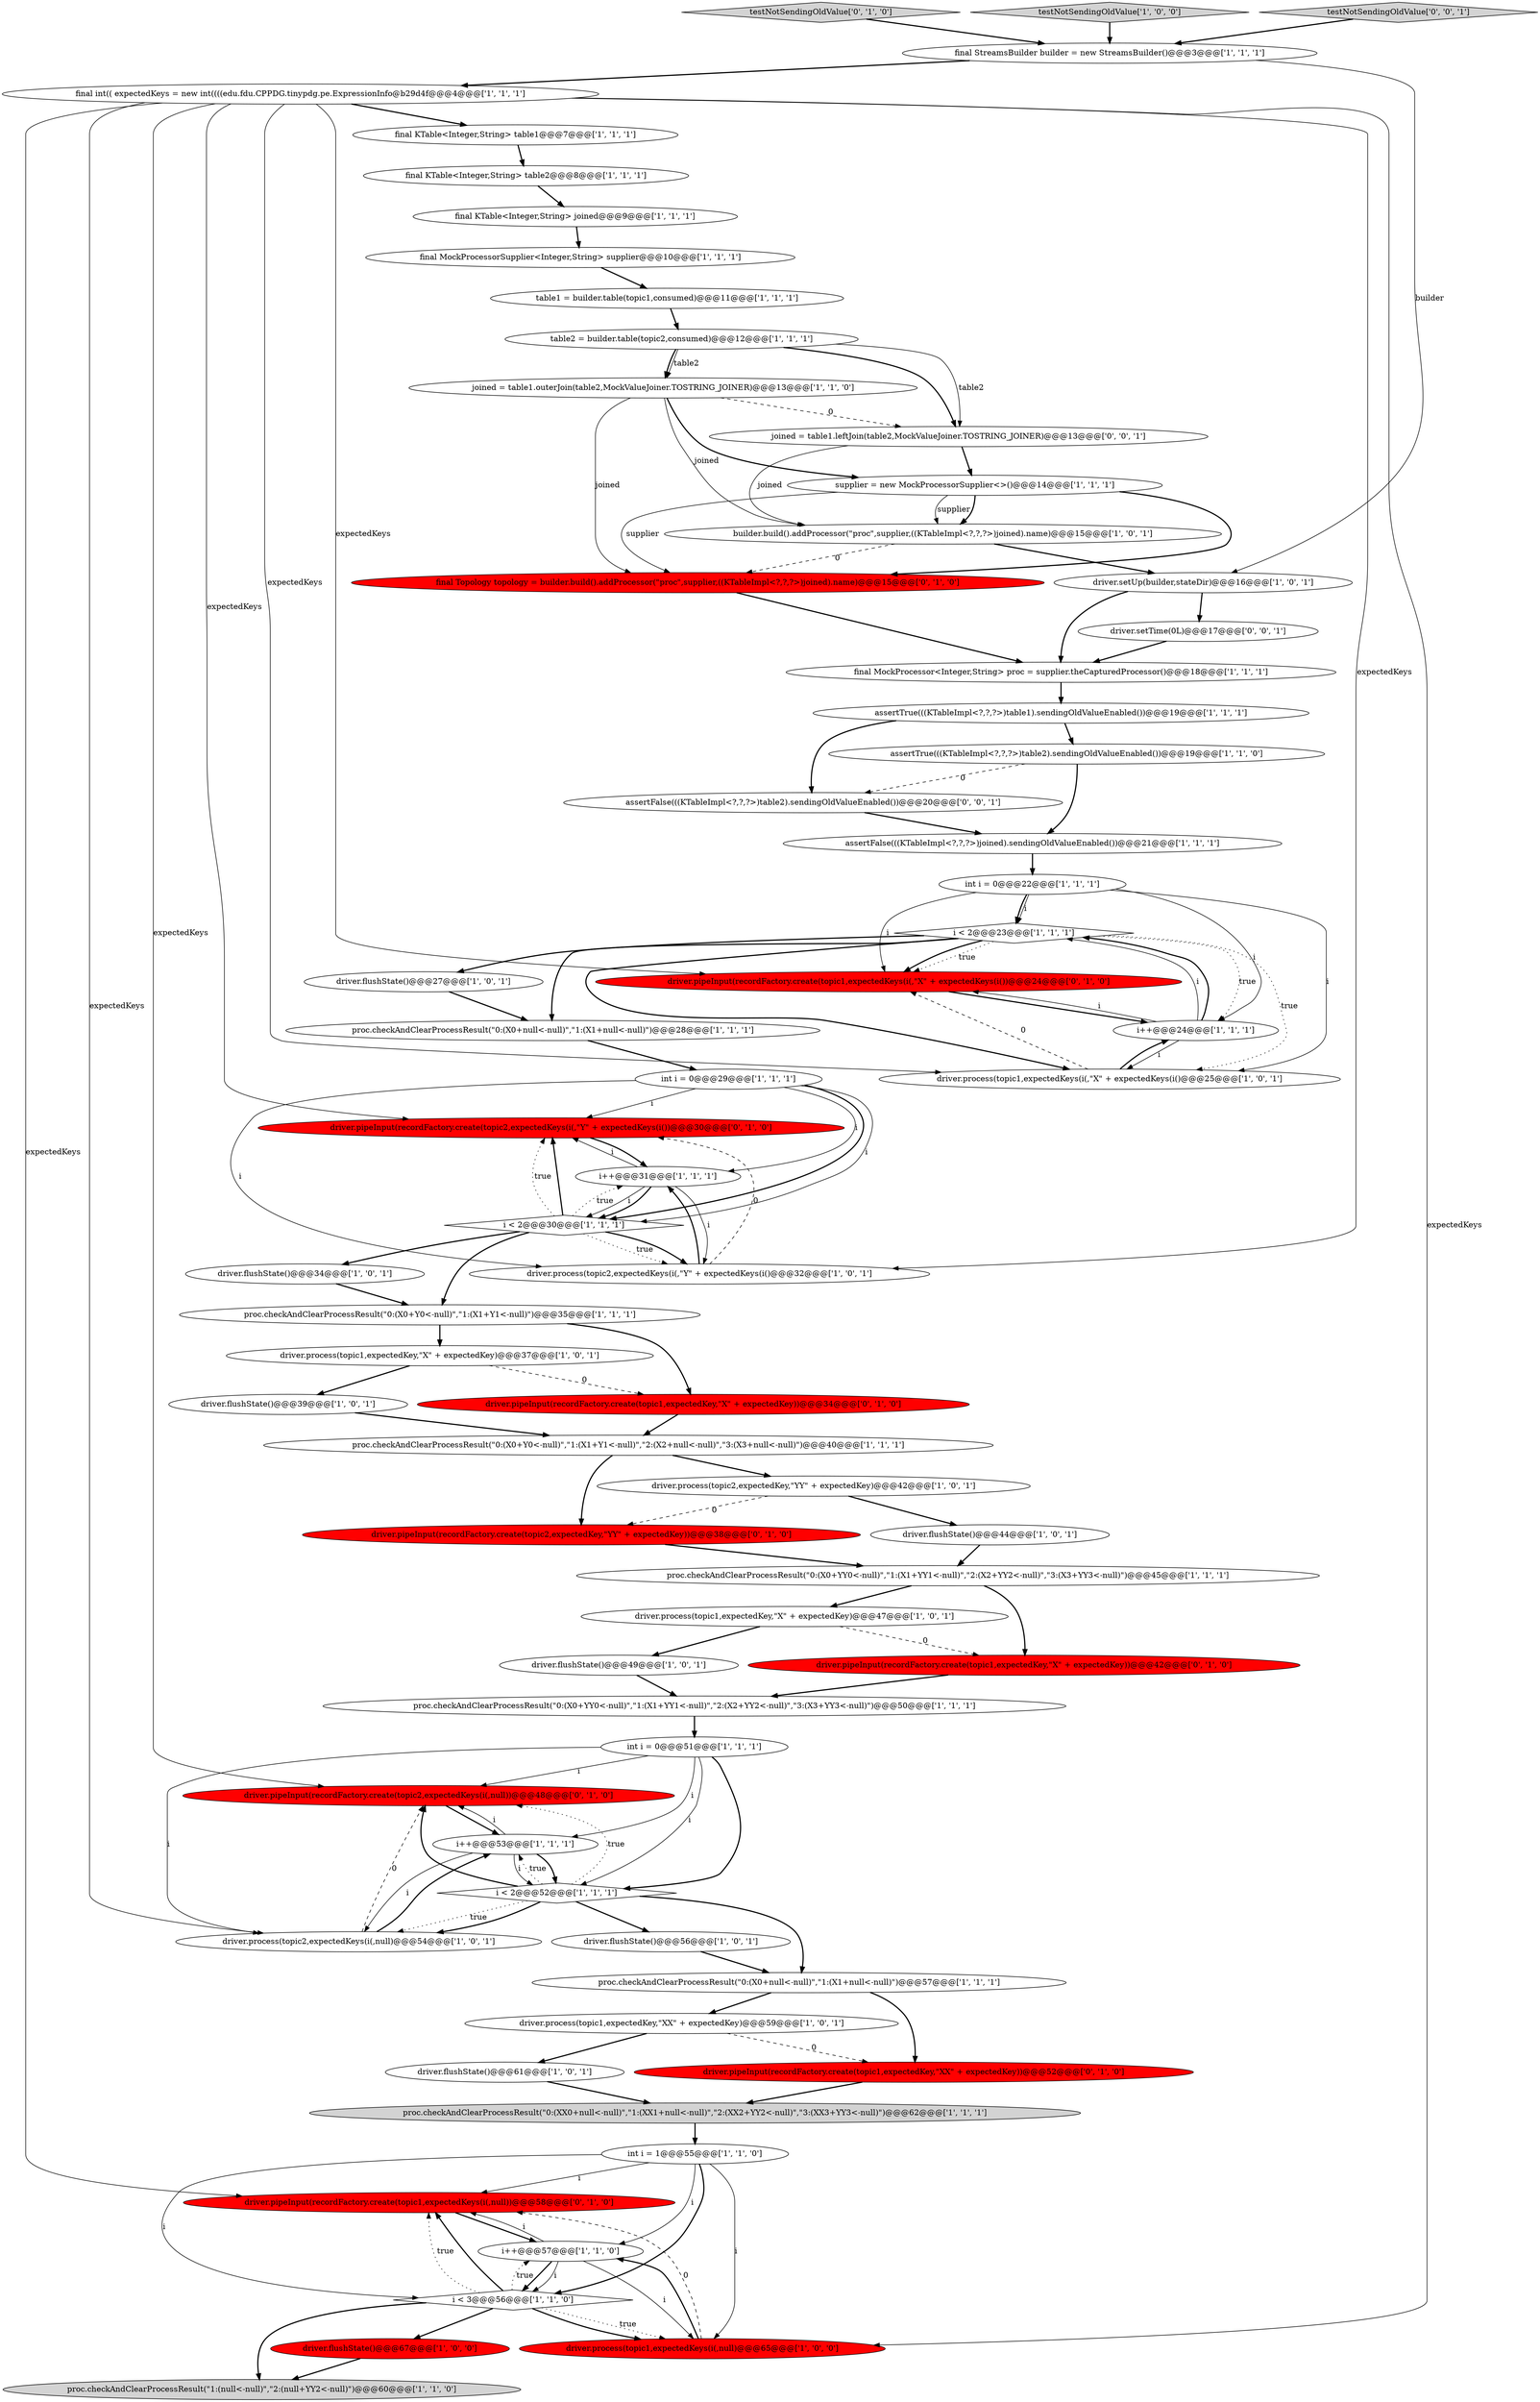 digraph {
37 [style = filled, label = "final MockProcessor<Integer,String> proc = supplier.theCapturedProcessor()@@@18@@@['1', '1', '1']", fillcolor = white, shape = ellipse image = "AAA0AAABBB1BBB"];
17 [style = filled, label = "driver.flushState()@@@56@@@['1', '0', '1']", fillcolor = white, shape = ellipse image = "AAA0AAABBB1BBB"];
36 [style = filled, label = "driver.process(topic2,expectedKey,\"YY\" + expectedKey)@@@42@@@['1', '0', '1']", fillcolor = white, shape = ellipse image = "AAA0AAABBB1BBB"];
47 [style = filled, label = "proc.checkAndClearProcessResult(\"0:(X0+Y0<-null)\",\"1:(X1+Y1<-null)\",\"2:(X2+null<-null)\",\"3:(X3+null<-null)\")@@@40@@@['1', '1', '1']", fillcolor = white, shape = ellipse image = "AAA0AAABBB1BBB"];
54 [style = filled, label = "driver.pipeInput(recordFactory.create(topic2,expectedKeys(i(,\"Y\" + expectedKeys(i())@@@30@@@['0', '1', '0']", fillcolor = red, shape = ellipse image = "AAA1AAABBB2BBB"];
55 [style = filled, label = "driver.pipeInput(recordFactory.create(topic1,expectedKeys(i(,null))@@@58@@@['0', '1', '0']", fillcolor = red, shape = ellipse image = "AAA1AAABBB2BBB"];
57 [style = filled, label = "driver.pipeInput(recordFactory.create(topic2,expectedKeys(i(,null))@@@48@@@['0', '1', '0']", fillcolor = red, shape = ellipse image = "AAA1AAABBB2BBB"];
22 [style = filled, label = "final int(( expectedKeys = new int((((edu.fdu.CPPDG.tinypdg.pe.ExpressionInfo@b29d4f@@@4@@@['1', '1', '1']", fillcolor = white, shape = ellipse image = "AAA0AAABBB1BBB"];
4 [style = filled, label = "driver.flushState()@@@49@@@['1', '0', '1']", fillcolor = white, shape = ellipse image = "AAA0AAABBB1BBB"];
19 [style = filled, label = "table1 = builder.table(topic1,consumed)@@@11@@@['1', '1', '1']", fillcolor = white, shape = ellipse image = "AAA0AAABBB1BBB"];
62 [style = filled, label = "driver.pipeInput(recordFactory.create(topic1,expectedKey,\"X\" + expectedKey))@@@34@@@['0', '1', '0']", fillcolor = red, shape = ellipse image = "AAA1AAABBB2BBB"];
24 [style = filled, label = "assertFalse(((KTableImpl<?,?,?>)joined).sendingOldValueEnabled())@@@21@@@['1', '1', '1']", fillcolor = white, shape = ellipse image = "AAA0AAABBB1BBB"];
8 [style = filled, label = "i < 2@@@30@@@['1', '1', '1']", fillcolor = white, shape = diamond image = "AAA0AAABBB1BBB"];
66 [style = filled, label = "driver.setTime(0L)@@@17@@@['0', '0', '1']", fillcolor = white, shape = ellipse image = "AAA0AAABBB3BBB"];
18 [style = filled, label = "proc.checkAndClearProcessResult(\"0:(X0+null<-null)\",\"1:(X1+null<-null)\")@@@28@@@['1', '1', '1']", fillcolor = white, shape = ellipse image = "AAA0AAABBB1BBB"];
20 [style = filled, label = "final MockProcessorSupplier<Integer,String> supplier@@@10@@@['1', '1', '1']", fillcolor = white, shape = ellipse image = "AAA0AAABBB1BBB"];
58 [style = filled, label = "driver.pipeInput(recordFactory.create(topic1,expectedKey,\"X\" + expectedKey))@@@42@@@['0', '1', '0']", fillcolor = red, shape = ellipse image = "AAA1AAABBB2BBB"];
2 [style = filled, label = "assertTrue(((KTableImpl<?,?,?>)table1).sendingOldValueEnabled())@@@19@@@['1', '1', '1']", fillcolor = white, shape = ellipse image = "AAA0AAABBB1BBB"];
32 [style = filled, label = "i < 3@@@56@@@['1', '1', '0']", fillcolor = white, shape = diamond image = "AAA0AAABBB1BBB"];
46 [style = filled, label = "proc.checkAndClearProcessResult(\"0:(X0+null<-null)\",\"1:(X1+null<-null)\")@@@57@@@['1', '1', '1']", fillcolor = white, shape = ellipse image = "AAA0AAABBB1BBB"];
29 [style = filled, label = "joined = table1.outerJoin(table2,MockValueJoiner.TOSTRING_JOINER)@@@13@@@['1', '1', '0']", fillcolor = white, shape = ellipse image = "AAA0AAABBB1BBB"];
9 [style = filled, label = "final KTable<Integer,String> table2@@@8@@@['1', '1', '1']", fillcolor = white, shape = ellipse image = "AAA0AAABBB1BBB"];
6 [style = filled, label = "i < 2@@@23@@@['1', '1', '1']", fillcolor = white, shape = diamond image = "AAA0AAABBB1BBB"];
35 [style = filled, label = "proc.checkAndClearProcessResult(\"0:(X0+YY0<-null)\",\"1:(X1+YY1<-null)\",\"2:(X2+YY2<-null)\",\"3:(X3+YY3<-null)\")@@@45@@@['1', '1', '1']", fillcolor = white, shape = ellipse image = "AAA0AAABBB1BBB"];
40 [style = filled, label = "driver.flushState()@@@39@@@['1', '0', '1']", fillcolor = white, shape = ellipse image = "AAA0AAABBB1BBB"];
27 [style = filled, label = "i < 2@@@52@@@['1', '1', '1']", fillcolor = white, shape = diamond image = "AAA0AAABBB1BBB"];
3 [style = filled, label = "driver.process(topic1,expectedKey,\"X\" + expectedKey)@@@47@@@['1', '0', '1']", fillcolor = white, shape = ellipse image = "AAA0AAABBB1BBB"];
60 [style = filled, label = "driver.pipeInput(recordFactory.create(topic2,expectedKey,\"YY\" + expectedKey))@@@38@@@['0', '1', '0']", fillcolor = red, shape = ellipse image = "AAA1AAABBB2BBB"];
0 [style = filled, label = "i++@@@53@@@['1', '1', '1']", fillcolor = white, shape = ellipse image = "AAA0AAABBB1BBB"];
61 [style = filled, label = "driver.pipeInput(recordFactory.create(topic1,expectedKeys(i(,\"X\" + expectedKeys(i())@@@24@@@['0', '1', '0']", fillcolor = red, shape = ellipse image = "AAA1AAABBB2BBB"];
30 [style = filled, label = "assertTrue(((KTableImpl<?,?,?>)table2).sendingOldValueEnabled())@@@19@@@['1', '1', '0']", fillcolor = white, shape = ellipse image = "AAA0AAABBB1BBB"];
65 [style = filled, label = "joined = table1.leftJoin(table2,MockValueJoiner.TOSTRING_JOINER)@@@13@@@['0', '0', '1']", fillcolor = white, shape = ellipse image = "AAA0AAABBB3BBB"];
33 [style = filled, label = "int i = 0@@@29@@@['1', '1', '1']", fillcolor = white, shape = ellipse image = "AAA0AAABBB1BBB"];
64 [style = filled, label = "assertFalse(((KTableImpl<?,?,?>)table2).sendingOldValueEnabled())@@@20@@@['0', '0', '1']", fillcolor = white, shape = ellipse image = "AAA0AAABBB3BBB"];
16 [style = filled, label = "driver.flushState()@@@34@@@['1', '0', '1']", fillcolor = white, shape = ellipse image = "AAA0AAABBB1BBB"];
56 [style = filled, label = "testNotSendingOldValue['0', '1', '0']", fillcolor = lightgray, shape = diamond image = "AAA0AAABBB2BBB"];
52 [style = filled, label = "builder.build().addProcessor(\"proc\",supplier,((KTableImpl<?,?,?>)joined).name)@@@15@@@['1', '0', '1']", fillcolor = white, shape = ellipse image = "AAA0AAABBB1BBB"];
7 [style = filled, label = "proc.checkAndClearProcessResult(\"0:(X0+YY0<-null)\",\"1:(X1+YY1<-null)\",\"2:(X2+YY2<-null)\",\"3:(X3+YY3<-null)\")@@@50@@@['1', '1', '1']", fillcolor = white, shape = ellipse image = "AAA0AAABBB1BBB"];
39 [style = filled, label = "driver.setUp(builder,stateDir)@@@16@@@['1', '0', '1']", fillcolor = white, shape = ellipse image = "AAA0AAABBB1BBB"];
42 [style = filled, label = "driver.flushState()@@@61@@@['1', '0', '1']", fillcolor = white, shape = ellipse image = "AAA0AAABBB1BBB"];
43 [style = filled, label = "i++@@@24@@@['1', '1', '1']", fillcolor = white, shape = ellipse image = "AAA0AAABBB1BBB"];
49 [style = filled, label = "final KTable<Integer,String> joined@@@9@@@['1', '1', '1']", fillcolor = white, shape = ellipse image = "AAA0AAABBB1BBB"];
51 [style = filled, label = "final KTable<Integer,String> table1@@@7@@@['1', '1', '1']", fillcolor = white, shape = ellipse image = "AAA0AAABBB1BBB"];
14 [style = filled, label = "driver.process(topic1,expectedKey,\"X\" + expectedKey)@@@37@@@['1', '0', '1']", fillcolor = white, shape = ellipse image = "AAA0AAABBB1BBB"];
34 [style = filled, label = "int i = 1@@@55@@@['1', '1', '0']", fillcolor = white, shape = ellipse image = "AAA0AAABBB1BBB"];
31 [style = filled, label = "driver.process(topic2,expectedKeys(i(,\"Y\" + expectedKeys(i()@@@32@@@['1', '0', '1']", fillcolor = white, shape = ellipse image = "AAA0AAABBB1BBB"];
12 [style = filled, label = "i++@@@57@@@['1', '1', '0']", fillcolor = white, shape = ellipse image = "AAA0AAABBB1BBB"];
44 [style = filled, label = "driver.flushState()@@@67@@@['1', '0', '0']", fillcolor = red, shape = ellipse image = "AAA1AAABBB1BBB"];
48 [style = filled, label = "driver.flushState()@@@27@@@['1', '0', '1']", fillcolor = white, shape = ellipse image = "AAA0AAABBB1BBB"];
1 [style = filled, label = "driver.process(topic2,expectedKeys(i(,null)@@@54@@@['1', '0', '1']", fillcolor = white, shape = ellipse image = "AAA0AAABBB1BBB"];
45 [style = filled, label = "proc.checkAndClearProcessResult(\"0:(X0+Y0<-null)\",\"1:(X1+Y1<-null)\")@@@35@@@['1', '1', '1']", fillcolor = white, shape = ellipse image = "AAA0AAABBB1BBB"];
26 [style = filled, label = "i++@@@31@@@['1', '1', '1']", fillcolor = white, shape = ellipse image = "AAA0AAABBB1BBB"];
38 [style = filled, label = "proc.checkAndClearProcessResult(\"0:(XX0+null<-null)\",\"1:(XX1+null<-null)\",\"2:(XX2+YY2<-null)\",\"3:(XX3+YY3<-null)\")@@@62@@@['1', '1', '1']", fillcolor = lightgray, shape = ellipse image = "AAA0AAABBB1BBB"];
5 [style = filled, label = "proc.checkAndClearProcessResult(\"1:(null<-null)\",\"2:(null+YY2<-null)\")@@@60@@@['1', '1', '0']", fillcolor = lightgray, shape = ellipse image = "AAA0AAABBB1BBB"];
21 [style = filled, label = "driver.process(topic1,expectedKeys(i(,null)@@@65@@@['1', '0', '0']", fillcolor = red, shape = ellipse image = "AAA1AAABBB1BBB"];
28 [style = filled, label = "driver.process(topic1,expectedKey,\"XX\" + expectedKey)@@@59@@@['1', '0', '1']", fillcolor = white, shape = ellipse image = "AAA0AAABBB1BBB"];
15 [style = filled, label = "table2 = builder.table(topic2,consumed)@@@12@@@['1', '1', '1']", fillcolor = white, shape = ellipse image = "AAA0AAABBB1BBB"];
59 [style = filled, label = "final Topology topology = builder.build().addProcessor(\"proc\",supplier,((KTableImpl<?,?,?>)joined).name)@@@15@@@['0', '1', '0']", fillcolor = red, shape = ellipse image = "AAA1AAABBB2BBB"];
25 [style = filled, label = "driver.flushState()@@@44@@@['1', '0', '1']", fillcolor = white, shape = ellipse image = "AAA0AAABBB1BBB"];
53 [style = filled, label = "driver.pipeInput(recordFactory.create(topic1,expectedKey,\"XX\" + expectedKey))@@@52@@@['0', '1', '0']", fillcolor = red, shape = ellipse image = "AAA1AAABBB2BBB"];
13 [style = filled, label = "driver.process(topic1,expectedKeys(i(,\"X\" + expectedKeys(i()@@@25@@@['1', '0', '1']", fillcolor = white, shape = ellipse image = "AAA0AAABBB1BBB"];
41 [style = filled, label = "testNotSendingOldValue['1', '0', '0']", fillcolor = lightgray, shape = diamond image = "AAA0AAABBB1BBB"];
10 [style = filled, label = "supplier = new MockProcessorSupplier<>()@@@14@@@['1', '1', '1']", fillcolor = white, shape = ellipse image = "AAA0AAABBB1BBB"];
23 [style = filled, label = "final StreamsBuilder builder = new StreamsBuilder()@@@3@@@['1', '1', '1']", fillcolor = white, shape = ellipse image = "AAA0AAABBB1BBB"];
50 [style = filled, label = "int i = 0@@@51@@@['1', '1', '1']", fillcolor = white, shape = ellipse image = "AAA0AAABBB1BBB"];
11 [style = filled, label = "int i = 0@@@22@@@['1', '1', '1']", fillcolor = white, shape = ellipse image = "AAA0AAABBB1BBB"];
63 [style = filled, label = "testNotSendingOldValue['0', '0', '1']", fillcolor = lightgray, shape = diamond image = "AAA0AAABBB3BBB"];
8->16 [style = bold, label=""];
22->21 [style = solid, label="expectedKeys"];
27->1 [style = dotted, label="true"];
61->43 [style = bold, label=""];
22->57 [style = solid, label="expectedKeys"];
11->43 [style = solid, label="i"];
32->55 [style = dotted, label="true"];
11->61 [style = solid, label="i"];
25->35 [style = bold, label=""];
3->4 [style = bold, label=""];
43->6 [style = solid, label="i"];
11->6 [style = solid, label="i"];
23->22 [style = bold, label=""];
24->11 [style = bold, label=""];
45->62 [style = bold, label=""];
40->47 [style = bold, label=""];
1->57 [style = dashed, label="0"];
27->17 [style = bold, label=""];
43->13 [style = solid, label="i"];
34->32 [style = bold, label=""];
48->18 [style = bold, label=""];
28->42 [style = bold, label=""];
47->60 [style = bold, label=""];
53->38 [style = bold, label=""];
19->15 [style = bold, label=""];
22->54 [style = solid, label="expectedKeys"];
34->21 [style = solid, label="i"];
54->26 [style = bold, label=""];
55->12 [style = bold, label=""];
8->31 [style = dotted, label="true"];
65->52 [style = solid, label="joined"];
33->31 [style = solid, label="i"];
22->31 [style = solid, label="expectedKeys"];
26->54 [style = solid, label="i"];
6->61 [style = dotted, label="true"];
29->59 [style = solid, label="joined"];
15->65 [style = solid, label="table2"];
16->45 [style = bold, label=""];
10->59 [style = bold, label=""];
27->57 [style = dotted, label="true"];
6->13 [style = dotted, label="true"];
10->59 [style = solid, label="supplier"];
0->27 [style = solid, label="i"];
57->0 [style = bold, label=""];
1->0 [style = bold, label=""];
12->55 [style = solid, label="i"];
10->52 [style = solid, label="supplier"];
32->12 [style = dotted, label="true"];
34->55 [style = solid, label="i"];
6->61 [style = bold, label=""];
45->14 [style = bold, label=""];
36->25 [style = bold, label=""];
27->46 [style = bold, label=""];
12->32 [style = solid, label="i"];
13->43 [style = bold, label=""];
39->66 [style = bold, label=""];
6->43 [style = dotted, label="true"];
15->29 [style = solid, label="table2"];
56->23 [style = bold, label=""];
8->54 [style = dotted, label="true"];
22->1 [style = solid, label="expectedKeys"];
22->55 [style = solid, label="expectedKeys"];
20->19 [style = bold, label=""];
33->8 [style = bold, label=""];
47->36 [style = bold, label=""];
42->38 [style = bold, label=""];
15->29 [style = bold, label=""];
7->50 [style = bold, label=""];
6->48 [style = bold, label=""];
29->52 [style = solid, label="joined"];
39->37 [style = bold, label=""];
30->24 [style = bold, label=""];
17->46 [style = bold, label=""];
11->13 [style = solid, label="i"];
35->3 [style = bold, label=""];
22->13 [style = solid, label="expectedKeys"];
8->31 [style = bold, label=""];
50->27 [style = bold, label=""];
46->28 [style = bold, label=""];
0->1 [style = solid, label="i"];
6->18 [style = bold, label=""];
51->9 [style = bold, label=""];
50->27 [style = solid, label="i"];
18->33 [style = bold, label=""];
12->32 [style = bold, label=""];
2->64 [style = bold, label=""];
34->12 [style = solid, label="i"];
26->8 [style = bold, label=""];
59->37 [style = bold, label=""];
4->7 [style = bold, label=""];
21->12 [style = bold, label=""];
31->26 [style = bold, label=""];
22->51 [style = bold, label=""];
58->7 [style = bold, label=""];
26->31 [style = solid, label="i"];
6->13 [style = bold, label=""];
8->45 [style = bold, label=""];
52->59 [style = dashed, label="0"];
22->61 [style = solid, label="expectedKeys"];
38->34 [style = bold, label=""];
35->58 [style = bold, label=""];
32->44 [style = bold, label=""];
0->57 [style = solid, label="i"];
29->10 [style = bold, label=""];
37->2 [style = bold, label=""];
33->8 [style = solid, label="i"];
62->47 [style = bold, label=""];
9->49 [style = bold, label=""];
8->54 [style = bold, label=""];
44->5 [style = bold, label=""];
49->20 [style = bold, label=""];
33->26 [style = solid, label="i"];
33->54 [style = solid, label="i"];
65->10 [style = bold, label=""];
32->5 [style = bold, label=""];
8->26 [style = dotted, label="true"];
30->64 [style = dashed, label="0"];
52->39 [style = bold, label=""];
27->1 [style = bold, label=""];
32->21 [style = bold, label=""];
50->1 [style = solid, label="i"];
32->21 [style = dotted, label="true"];
28->53 [style = dashed, label="0"];
0->27 [style = bold, label=""];
13->61 [style = dashed, label="0"];
14->62 [style = dashed, label="0"];
3->58 [style = dashed, label="0"];
11->6 [style = bold, label=""];
21->55 [style = dashed, label="0"];
46->53 [style = bold, label=""];
31->54 [style = dashed, label="0"];
34->32 [style = solid, label="i"];
64->24 [style = bold, label=""];
50->57 [style = solid, label="i"];
10->52 [style = bold, label=""];
43->6 [style = bold, label=""];
29->65 [style = dashed, label="0"];
60->35 [style = bold, label=""];
32->55 [style = bold, label=""];
27->57 [style = bold, label=""];
27->0 [style = dotted, label="true"];
26->8 [style = solid, label="i"];
66->37 [style = bold, label=""];
36->60 [style = dashed, label="0"];
12->21 [style = solid, label="i"];
63->23 [style = bold, label=""];
50->0 [style = solid, label="i"];
15->65 [style = bold, label=""];
2->30 [style = bold, label=""];
41->23 [style = bold, label=""];
43->61 [style = solid, label="i"];
14->40 [style = bold, label=""];
23->39 [style = solid, label="builder"];
}
